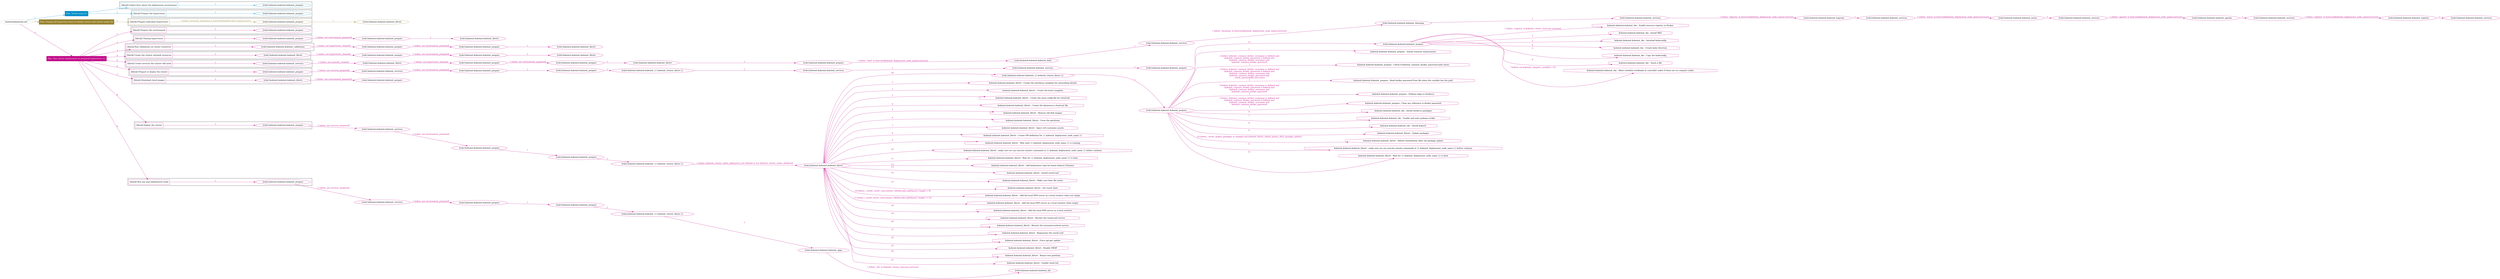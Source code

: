 digraph {
	graph [concentrate=true ordering=in rankdir=LR ratio=fill]
	edge [esep=5 sep=10]
	"kubeinit/playbook.yml" [id=root_node style=dotted]
	play_9578f228 [label="Play: Initial setup (1)" color="#048fc8" fontcolor="#ffffff" id=play_9578f228 shape=box style=filled tooltip=localhost]
	"kubeinit/playbook.yml" -> play_9578f228 [label="1 " color="#048fc8" fontcolor="#048fc8" id=edge_01a12ae7 labeltooltip="1 " tooltip="1 "]
	subgraph "kubeinit.kubeinit.kubeinit_prepare" {
		role_c05b58b6 [label="[role] kubeinit.kubeinit.kubeinit_prepare" color="#048fc8" id=role_c05b58b6 tooltip="kubeinit.kubeinit.kubeinit_prepare"]
	}
	subgraph "kubeinit.kubeinit.kubeinit_prepare" {
		role_155c5d0f [label="[role] kubeinit.kubeinit.kubeinit_prepare" color="#048fc8" id=role_155c5d0f tooltip="kubeinit.kubeinit.kubeinit_prepare"]
	}
	subgraph "Play: Initial setup (1)" {
		play_9578f228 -> block_288ea93f [label=1 color="#048fc8" fontcolor="#048fc8" id=edge_b6b714f5 labeltooltip=1 tooltip=1]
		subgraph cluster_block_288ea93f {
			block_288ea93f [label="[block] Gather facts about the deployment environment" color="#048fc8" id=block_288ea93f labeltooltip="Gather facts about the deployment environment" shape=box tooltip="Gather facts about the deployment environment"]
			block_288ea93f -> role_c05b58b6 [label="1 " color="#048fc8" fontcolor="#048fc8" id=edge_3205a5da labeltooltip="1 " tooltip="1 "]
		}
		play_9578f228 -> block_480b7824 [label=2 color="#048fc8" fontcolor="#048fc8" id=edge_3019792f labeltooltip=2 tooltip=2]
		subgraph cluster_block_480b7824 {
			block_480b7824 [label="[block] Prepare the hypervisors" color="#048fc8" id=block_480b7824 labeltooltip="Prepare the hypervisors" shape=box tooltip="Prepare the hypervisors"]
			block_480b7824 -> role_155c5d0f [label="1 " color="#048fc8" fontcolor="#048fc8" id=edge_d45962ba labeltooltip="1 " tooltip="1 "]
		}
	}
	play_de537b7f [label="Play: Prepare all hypervisor hosts to deploy service and cluster nodes (0)" color="#9a8432" fontcolor="#ffffff" id=play_de537b7f shape=box style=filled tooltip="Play: Prepare all hypervisor hosts to deploy service and cluster nodes (0)"]
	"kubeinit/playbook.yml" -> play_de537b7f [label="2 " color="#9a8432" fontcolor="#9a8432" id=edge_1fc2eb7d labeltooltip="2 " tooltip="2 "]
	subgraph "kubeinit.kubeinit.kubeinit_libvirt" {
		role_f460659d [label="[role] kubeinit.kubeinit.kubeinit_libvirt" color="#9a8432" id=role_f460659d tooltip="kubeinit.kubeinit.kubeinit_libvirt"]
	}
	subgraph "kubeinit.kubeinit.kubeinit_prepare" {
		role_185a38ac [label="[role] kubeinit.kubeinit.kubeinit_prepare" color="#9a8432" id=role_185a38ac tooltip="kubeinit.kubeinit.kubeinit_prepare"]
		role_185a38ac -> role_f460659d [label="1 " color="#9a8432" fontcolor="#9a8432" id=edge_89831121 labeltooltip="1 " tooltip="1 "]
	}
	subgraph "Play: Prepare all hypervisor hosts to deploy service and cluster nodes (0)" {
		play_de537b7f -> block_e717d538 [label=1 color="#9a8432" fontcolor="#9a8432" id=edge_b7b9cfbf labeltooltip=1 tooltip=1]
		subgraph cluster_block_e717d538 {
			block_e717d538 [label="[block] Prepare individual hypervisors" color="#9a8432" id=block_e717d538 labeltooltip="Prepare individual hypervisors" shape=box tooltip="Prepare individual hypervisors"]
			block_e717d538 -> role_185a38ac [label="1 [when: inventory_hostname in hostvars['kubeinit-facts'].hypervisors]" color="#9a8432" fontcolor="#9a8432" id=edge_37effc94 labeltooltip="1 [when: inventory_hostname in hostvars['kubeinit-facts'].hypervisors]" tooltip="1 [when: inventory_hostname in hostvars['kubeinit-facts'].hypervisors]"]
		}
	}
	play_fc6049e2 [label="Play: Run cluster deployment on prepared hypervisors (1)" color="#c20a89" fontcolor="#ffffff" id=play_fc6049e2 shape=box style=filled tooltip=localhost]
	"kubeinit/playbook.yml" -> play_fc6049e2 [label="3 " color="#c20a89" fontcolor="#c20a89" id=edge_9e69b965 labeltooltip="3 " tooltip="3 "]
	subgraph "kubeinit.kubeinit.kubeinit_prepare" {
		role_76268dc1 [label="[role] kubeinit.kubeinit.kubeinit_prepare" color="#c20a89" id=role_76268dc1 tooltip="kubeinit.kubeinit.kubeinit_prepare"]
	}
	subgraph "kubeinit.kubeinit.kubeinit_libvirt" {
		role_c81a64cf [label="[role] kubeinit.kubeinit.kubeinit_libvirt" color="#c20a89" id=role_c81a64cf tooltip="kubeinit.kubeinit.kubeinit_libvirt"]
	}
	subgraph "kubeinit.kubeinit.kubeinit_prepare" {
		role_7d543d73 [label="[role] kubeinit.kubeinit.kubeinit_prepare" color="#c20a89" id=role_7d543d73 tooltip="kubeinit.kubeinit.kubeinit_prepare"]
		role_7d543d73 -> role_c81a64cf [label="1 " color="#c20a89" fontcolor="#c20a89" id=edge_d47671c8 labeltooltip="1 " tooltip="1 "]
	}
	subgraph "kubeinit.kubeinit.kubeinit_prepare" {
		role_66488b26 [label="[role] kubeinit.kubeinit.kubeinit_prepare" color="#c20a89" id=role_66488b26 tooltip="kubeinit.kubeinit.kubeinit_prepare"]
		role_66488b26 -> role_7d543d73 [label="1 [when: not environment_prepared]" color="#c20a89" fontcolor="#c20a89" id=edge_a6ea93da labeltooltip="1 [when: not environment_prepared]" tooltip="1 [when: not environment_prepared]"]
	}
	subgraph "kubeinit.kubeinit.kubeinit_libvirt" {
		role_e26ac8b1 [label="[role] kubeinit.kubeinit.kubeinit_libvirt" color="#c20a89" id=role_e26ac8b1 tooltip="kubeinit.kubeinit.kubeinit_libvirt"]
	}
	subgraph "kubeinit.kubeinit.kubeinit_prepare" {
		role_7d68b80d [label="[role] kubeinit.kubeinit.kubeinit_prepare" color="#c20a89" id=role_7d68b80d tooltip="kubeinit.kubeinit.kubeinit_prepare"]
		role_7d68b80d -> role_e26ac8b1 [label="1 " color="#c20a89" fontcolor="#c20a89" id=edge_3232bb95 labeltooltip="1 " tooltip="1 "]
	}
	subgraph "kubeinit.kubeinit.kubeinit_prepare" {
		role_f134a1e2 [label="[role] kubeinit.kubeinit.kubeinit_prepare" color="#c20a89" id=role_f134a1e2 tooltip="kubeinit.kubeinit.kubeinit_prepare"]
		role_f134a1e2 -> role_7d68b80d [label="1 [when: not environment_prepared]" color="#c20a89" fontcolor="#c20a89" id=edge_d27118c0 labeltooltip="1 [when: not environment_prepared]" tooltip="1 [when: not environment_prepared]"]
	}
	subgraph "kubeinit.kubeinit.kubeinit_validations" {
		role_e143ffe6 [label="[role] kubeinit.kubeinit.kubeinit_validations" color="#c20a89" id=role_e143ffe6 tooltip="kubeinit.kubeinit.kubeinit_validations"]
		role_e143ffe6 -> role_f134a1e2 [label="1 [when: not hypervisors_cleaned]" color="#c20a89" fontcolor="#c20a89" id=edge_fdddc8cb labeltooltip="1 [when: not hypervisors_cleaned]" tooltip="1 [when: not hypervisors_cleaned]"]
	}
	subgraph "kubeinit.kubeinit.kubeinit_libvirt" {
		role_ea1a14ff [label="[role] kubeinit.kubeinit.kubeinit_libvirt" color="#c20a89" id=role_ea1a14ff tooltip="kubeinit.kubeinit.kubeinit_libvirt"]
	}
	subgraph "kubeinit.kubeinit.kubeinit_prepare" {
		role_415435e2 [label="[role] kubeinit.kubeinit.kubeinit_prepare" color="#c20a89" id=role_415435e2 tooltip="kubeinit.kubeinit.kubeinit_prepare"]
		role_415435e2 -> role_ea1a14ff [label="1 " color="#c20a89" fontcolor="#c20a89" id=edge_05b99309 labeltooltip="1 " tooltip="1 "]
	}
	subgraph "kubeinit.kubeinit.kubeinit_prepare" {
		role_796ae6fd [label="[role] kubeinit.kubeinit.kubeinit_prepare" color="#c20a89" id=role_796ae6fd tooltip="kubeinit.kubeinit.kubeinit_prepare"]
		role_796ae6fd -> role_415435e2 [label="1 [when: not environment_prepared]" color="#c20a89" fontcolor="#c20a89" id=edge_ba5cd3b3 labeltooltip="1 [when: not environment_prepared]" tooltip="1 [when: not environment_prepared]"]
	}
	subgraph "kubeinit.kubeinit.kubeinit_libvirt" {
		role_2b8193cc [label="[role] kubeinit.kubeinit.kubeinit_libvirt" color="#c20a89" id=role_2b8193cc tooltip="kubeinit.kubeinit.kubeinit_libvirt"]
		role_2b8193cc -> role_796ae6fd [label="1 [when: not hypervisors_cleaned]" color="#c20a89" fontcolor="#c20a89" id=edge_1b53ee4b labeltooltip="1 [when: not hypervisors_cleaned]" tooltip="1 [when: not hypervisors_cleaned]"]
	}
	subgraph "kubeinit.kubeinit.kubeinit_services" {
		role_b7311ae5 [label="[role] kubeinit.kubeinit.kubeinit_services" color="#c20a89" id=role_b7311ae5 tooltip="kubeinit.kubeinit.kubeinit_services"]
	}
	subgraph "kubeinit.kubeinit.kubeinit_registry" {
		role_aaebe6a9 [label="[role] kubeinit.kubeinit.kubeinit_registry" color="#c20a89" id=role_aaebe6a9 tooltip="kubeinit.kubeinit.kubeinit_registry"]
		role_aaebe6a9 -> role_b7311ae5 [label="1 " color="#c20a89" fontcolor="#c20a89" id=edge_10f89f99 labeltooltip="1 " tooltip="1 "]
	}
	subgraph "kubeinit.kubeinit.kubeinit_services" {
		role_16031a81 [label="[role] kubeinit.kubeinit.kubeinit_services" color="#c20a89" id=role_16031a81 tooltip="kubeinit.kubeinit.kubeinit_services"]
		role_16031a81 -> role_aaebe6a9 [label="1 [when: 'registry' in hostvars[kubeinit_deployment_node_name].services]" color="#c20a89" fontcolor="#c20a89" id=edge_e335c0b7 labeltooltip="1 [when: 'registry' in hostvars[kubeinit_deployment_node_name].services]" tooltip="1 [when: 'registry' in hostvars[kubeinit_deployment_node_name].services]"]
	}
	subgraph "kubeinit.kubeinit.kubeinit_apache" {
		role_4641261f [label="[role] kubeinit.kubeinit.kubeinit_apache" color="#c20a89" id=role_4641261f tooltip="kubeinit.kubeinit.kubeinit_apache"]
		role_4641261f -> role_16031a81 [label="1 " color="#c20a89" fontcolor="#c20a89" id=edge_835fe030 labeltooltip="1 " tooltip="1 "]
	}
	subgraph "kubeinit.kubeinit.kubeinit_services" {
		role_ad3324ef [label="[role] kubeinit.kubeinit.kubeinit_services" color="#c20a89" id=role_ad3324ef tooltip="kubeinit.kubeinit.kubeinit_services"]
		role_ad3324ef -> role_4641261f [label="1 [when: 'apache' in hostvars[kubeinit_deployment_node_name].services]" color="#c20a89" fontcolor="#c20a89" id=edge_1b4c96a1 labeltooltip="1 [when: 'apache' in hostvars[kubeinit_deployment_node_name].services]" tooltip="1 [when: 'apache' in hostvars[kubeinit_deployment_node_name].services]"]
	}
	subgraph "kubeinit.kubeinit.kubeinit_nexus" {
		role_c3ead505 [label="[role] kubeinit.kubeinit.kubeinit_nexus" color="#c20a89" id=role_c3ead505 tooltip="kubeinit.kubeinit.kubeinit_nexus"]
		role_c3ead505 -> role_ad3324ef [label="1 " color="#c20a89" fontcolor="#c20a89" id=edge_dc0ffdb6 labeltooltip="1 " tooltip="1 "]
	}
	subgraph "kubeinit.kubeinit.kubeinit_services" {
		role_1e3d3df8 [label="[role] kubeinit.kubeinit.kubeinit_services" color="#c20a89" id=role_1e3d3df8 tooltip="kubeinit.kubeinit.kubeinit_services"]
		role_1e3d3df8 -> role_c3ead505 [label="1 [when: 'nexus' in hostvars[kubeinit_deployment_node_name].services]" color="#c20a89" fontcolor="#c20a89" id=edge_dfe5583d labeltooltip="1 [when: 'nexus' in hostvars[kubeinit_deployment_node_name].services]" tooltip="1 [when: 'nexus' in hostvars[kubeinit_deployment_node_name].services]"]
	}
	subgraph "kubeinit.kubeinit.kubeinit_haproxy" {
		role_309ae502 [label="[role] kubeinit.kubeinit.kubeinit_haproxy" color="#c20a89" id=role_309ae502 tooltip="kubeinit.kubeinit.kubeinit_haproxy"]
		role_309ae502 -> role_1e3d3df8 [label="1 " color="#c20a89" fontcolor="#c20a89" id=edge_03ece45f labeltooltip="1 " tooltip="1 "]
	}
	subgraph "kubeinit.kubeinit.kubeinit_services" {
		role_a181a069 [label="[role] kubeinit.kubeinit.kubeinit_services" color="#c20a89" id=role_a181a069 tooltip="kubeinit.kubeinit.kubeinit_services"]
		role_a181a069 -> role_309ae502 [label="1 [when: 'haproxy' in hostvars[kubeinit_deployment_node_name].services]" color="#c20a89" fontcolor="#c20a89" id=edge_72fcd66b labeltooltip="1 [when: 'haproxy' in hostvars[kubeinit_deployment_node_name].services]" tooltip="1 [when: 'haproxy' in hostvars[kubeinit_deployment_node_name].services]"]
	}
	subgraph "kubeinit.kubeinit.kubeinit_dnsmasq" {
		role_52e566fd [label="[role] kubeinit.kubeinit.kubeinit_dnsmasq" color="#c20a89" id=role_52e566fd tooltip="kubeinit.kubeinit.kubeinit_dnsmasq"]
		role_52e566fd -> role_a181a069 [label="1 " color="#c20a89" fontcolor="#c20a89" id=edge_76c351e1 labeltooltip="1 " tooltip="1 "]
	}
	subgraph "kubeinit.kubeinit.kubeinit_services" {
		role_a00ca193 [label="[role] kubeinit.kubeinit.kubeinit_services" color="#c20a89" id=role_a00ca193 tooltip="kubeinit.kubeinit.kubeinit_services"]
		role_a00ca193 -> role_52e566fd [label="1 [when: 'dnsmasq' in hostvars[kubeinit_deployment_node_name].services]" color="#c20a89" fontcolor="#c20a89" id=edge_522901a7 labeltooltip="1 [when: 'dnsmasq' in hostvars[kubeinit_deployment_node_name].services]" tooltip="1 [when: 'dnsmasq' in hostvars[kubeinit_deployment_node_name].services]"]
	}
	subgraph "kubeinit.kubeinit.kubeinit_bind" {
		role_14dd44a9 [label="[role] kubeinit.kubeinit.kubeinit_bind" color="#c20a89" id=role_14dd44a9 tooltip="kubeinit.kubeinit.kubeinit_bind"]
		role_14dd44a9 -> role_a00ca193 [label="1 " color="#c20a89" fontcolor="#c20a89" id=edge_dcd409c7 labeltooltip="1 " tooltip="1 "]
	}
	subgraph "kubeinit.kubeinit.kubeinit_prepare" {
		role_0f2bd2e0 [label="[role] kubeinit.kubeinit.kubeinit_prepare" color="#c20a89" id=role_0f2bd2e0 tooltip="kubeinit.kubeinit.kubeinit_prepare"]
		role_0f2bd2e0 -> role_14dd44a9 [label="1 [when: 'bind' in hostvars[kubeinit_deployment_node_name].services]" color="#c20a89" fontcolor="#c20a89" id=edge_e00dfadf labeltooltip="1 [when: 'bind' in hostvars[kubeinit_deployment_node_name].services]" tooltip="1 [when: 'bind' in hostvars[kubeinit_deployment_node_name].services]"]
	}
	subgraph "kubeinit.kubeinit.kubeinit_libvirt" {
		role_2f38683b [label="[role] kubeinit.kubeinit.kubeinit_libvirt" color="#c20a89" id=role_2f38683b tooltip="kubeinit.kubeinit.kubeinit_libvirt"]
		role_2f38683b -> role_0f2bd2e0 [label="1 " color="#c20a89" fontcolor="#c20a89" id=edge_0fe37f8d labeltooltip="1 " tooltip="1 "]
	}
	subgraph "kubeinit.kubeinit.kubeinit_prepare" {
		role_e5ff156f [label="[role] kubeinit.kubeinit.kubeinit_prepare" color="#c20a89" id=role_e5ff156f tooltip="kubeinit.kubeinit.kubeinit_prepare"]
		role_e5ff156f -> role_2f38683b [label="1 " color="#c20a89" fontcolor="#c20a89" id=edge_ef904159 labeltooltip="1 " tooltip="1 "]
	}
	subgraph "kubeinit.kubeinit.kubeinit_prepare" {
		role_6fff851f [label="[role] kubeinit.kubeinit.kubeinit_prepare" color="#c20a89" id=role_6fff851f tooltip="kubeinit.kubeinit.kubeinit_prepare"]
		role_6fff851f -> role_e5ff156f [label="1 [when: not environment_prepared]" color="#c20a89" fontcolor="#c20a89" id=edge_4e156c37 labeltooltip="1 [when: not environment_prepared]" tooltip="1 [when: not environment_prepared]"]
	}
	subgraph "kubeinit.kubeinit.kubeinit_libvirt" {
		role_cedfce74 [label="[role] kubeinit.kubeinit.kubeinit_libvirt" color="#c20a89" id=role_cedfce74 tooltip="kubeinit.kubeinit.kubeinit_libvirt"]
		role_cedfce74 -> role_6fff851f [label="1 [when: not hypervisors_cleaned]" color="#c20a89" fontcolor="#c20a89" id=edge_20b2586c labeltooltip="1 [when: not hypervisors_cleaned]" tooltip="1 [when: not hypervisors_cleaned]"]
	}
	subgraph "kubeinit.kubeinit.kubeinit_services" {
		role_513b47e0 [label="[role] kubeinit.kubeinit.kubeinit_services" color="#c20a89" id=role_513b47e0 tooltip="kubeinit.kubeinit.kubeinit_services"]
		role_513b47e0 -> role_cedfce74 [label="1 [when: not network_created]" color="#c20a89" fontcolor="#c20a89" id=edge_572a050c labeltooltip="1 [when: not network_created]" tooltip="1 [when: not network_created]"]
	}
	subgraph "kubeinit.kubeinit.kubeinit_prepare" {
		role_7cfd7fe8 [label="[role] kubeinit.kubeinit.kubeinit_prepare" color="#c20a89" id=role_7cfd7fe8 tooltip="kubeinit.kubeinit.kubeinit_prepare"]
	}
	subgraph "kubeinit.kubeinit.kubeinit_services" {
		role_8394f7c4 [label="[role] kubeinit.kubeinit.kubeinit_services" color="#c20a89" id=role_8394f7c4 tooltip="kubeinit.kubeinit.kubeinit_services"]
		role_8394f7c4 -> role_7cfd7fe8 [label="1 " color="#c20a89" fontcolor="#c20a89" id=edge_7c4f9901 labeltooltip="1 " tooltip="1 "]
	}
	subgraph "kubeinit.kubeinit.kubeinit_services" {
		role_81b64e2a [label="[role] kubeinit.kubeinit.kubeinit_services" color="#c20a89" id=role_81b64e2a tooltip="kubeinit.kubeinit.kubeinit_services"]
		role_81b64e2a -> role_8394f7c4 [label="1 " color="#c20a89" fontcolor="#c20a89" id=edge_8e8dacf4 labeltooltip="1 " tooltip="1 "]
	}
	subgraph "kubeinit.kubeinit.kubeinit_{{ kubeinit_cluster_distro }}" {
		role_f1b50523 [label="[role] kubeinit.kubeinit.kubeinit_{{ kubeinit_cluster_distro }}" color="#c20a89" id=role_f1b50523 tooltip="kubeinit.kubeinit.kubeinit_{{ kubeinit_cluster_distro }}"]
		role_f1b50523 -> role_81b64e2a [label="1 " color="#c20a89" fontcolor="#c20a89" id=edge_a003c68f labeltooltip="1 " tooltip="1 "]
	}
	subgraph "kubeinit.kubeinit.kubeinit_prepare" {
		role_3e1db541 [label="[role] kubeinit.kubeinit.kubeinit_prepare" color="#c20a89" id=role_3e1db541 tooltip="kubeinit.kubeinit.kubeinit_prepare"]
		role_3e1db541 -> role_f1b50523 [label="1 " color="#c20a89" fontcolor="#c20a89" id=edge_1ae9e3dc labeltooltip="1 " tooltip="1 "]
	}
	subgraph "kubeinit.kubeinit.kubeinit_prepare" {
		role_9c6960db [label="[role] kubeinit.kubeinit.kubeinit_prepare" color="#c20a89" id=role_9c6960db tooltip="kubeinit.kubeinit.kubeinit_prepare"]
		role_9c6960db -> role_3e1db541 [label="1 " color="#c20a89" fontcolor="#c20a89" id=edge_ec65df7b labeltooltip="1 " tooltip="1 "]
	}
	subgraph "kubeinit.kubeinit.kubeinit_services" {
		role_2207d605 [label="[role] kubeinit.kubeinit.kubeinit_services" color="#c20a89" id=role_2207d605 tooltip="kubeinit.kubeinit.kubeinit_services"]
		role_2207d605 -> role_9c6960db [label="1 [when: not environment_prepared]" color="#c20a89" fontcolor="#c20a89" id=edge_4acc4772 labeltooltip="1 [when: not environment_prepared]" tooltip="1 [when: not environment_prepared]"]
	}
	subgraph "kubeinit.kubeinit.kubeinit_prepare" {
		role_ab96c0c0 [label="[role] kubeinit.kubeinit.kubeinit_prepare" color="#c20a89" id=role_ab96c0c0 tooltip="kubeinit.kubeinit.kubeinit_prepare"]
		role_ab96c0c0 -> role_2207d605 [label="1 [when: not services_prepared]" color="#c20a89" fontcolor="#c20a89" id=edge_8b546231 labeltooltip="1 [when: not services_prepared]" tooltip="1 [when: not services_prepared]"]
	}
	subgraph "kubeinit.kubeinit.kubeinit_prepare" {
		role_e5a9fe45 [label="[role] kubeinit.kubeinit.kubeinit_prepare" color="#c20a89" id=role_e5a9fe45 tooltip="kubeinit.kubeinit.kubeinit_prepare"]
	}
	subgraph "kubeinit.kubeinit.kubeinit_libvirt" {
		role_65e53859 [label="[role] kubeinit.kubeinit.kubeinit_libvirt" color="#c20a89" id=role_65e53859 tooltip="kubeinit.kubeinit.kubeinit_libvirt"]
		role_65e53859 -> role_e5a9fe45 [label="1 [when: not environment_prepared]" color="#c20a89" fontcolor="#c20a89" id=edge_68c83688 labeltooltip="1 [when: not environment_prepared]" tooltip="1 [when: not environment_prepared]"]
	}
	subgraph "kubeinit.kubeinit.kubeinit_prepare" {
		role_bfe976c7 [label="[role] kubeinit.kubeinit.kubeinit_prepare" color="#c20a89" id=role_bfe976c7 tooltip="kubeinit.kubeinit.kubeinit_prepare"]
		task_e16dc565 [label="kubeinit.kubeinit.kubeinit_rke : Enable insecure registry in Docker" color="#c20a89" id=task_e16dc565 shape=octagon tooltip="kubeinit.kubeinit.kubeinit_rke : Enable insecure registry in Docker"]
		role_bfe976c7 -> task_e16dc565 [label="1 [when: 'registry' in kubeinit_cluster_hostvars.services]" color="#c20a89" fontcolor="#c20a89" id=edge_e80400b7 labeltooltip="1 [when: 'registry' in kubeinit_cluster_hostvars.services]" tooltip="1 [when: 'registry' in kubeinit_cluster_hostvars.services]"]
		task_809ef585 [label="kubeinit.kubeinit.kubeinit_rke : Install RKE" color="#c20a89" id=task_809ef585 shape=octagon tooltip="kubeinit.kubeinit.kubeinit_rke : Install RKE"]
		role_bfe976c7 -> task_809ef585 [label="2 " color="#c20a89" fontcolor="#c20a89" id=edge_11af1968 labeltooltip="2 " tooltip="2 "]
		task_68a30814 [label="kubeinit.kubeinit.kubeinit_rke : Autoload kubeconfig" color="#c20a89" id=task_68a30814 shape=octagon tooltip="kubeinit.kubeinit.kubeinit_rke : Autoload kubeconfig"]
		role_bfe976c7 -> task_68a30814 [label="3 " color="#c20a89" fontcolor="#c20a89" id=edge_052abc89 labeltooltip="3 " tooltip="3 "]
		task_fa1ef6b3 [label="kubeinit.kubeinit.kubeinit_rke : Create kube directory" color="#c20a89" id=task_fa1ef6b3 shape=octagon tooltip="kubeinit.kubeinit.kubeinit_rke : Create kube directory"]
		role_bfe976c7 -> task_fa1ef6b3 [label="4 " color="#c20a89" fontcolor="#c20a89" id=edge_40f10198 labeltooltip="4 " tooltip="4 "]
		task_b3db1ed6 [label="kubeinit.kubeinit.kubeinit_rke : Copy the kubeconfig" color="#c20a89" id=task_b3db1ed6 shape=octagon tooltip="kubeinit.kubeinit.kubeinit_rke : Copy the kubeconfig"]
		role_bfe976c7 -> task_b3db1ed6 [label="5 " color="#c20a89" fontcolor="#c20a89" id=edge_1edff4ff labeltooltip="5 " tooltip="5 "]
		task_e5a077c4 [label="kubeinit.kubeinit.kubeinit_rke : Touch a file" color="#c20a89" id=task_e5a077c4 shape=octagon tooltip="kubeinit.kubeinit.kubeinit_rke : Touch a file"]
		role_bfe976c7 -> task_e5a077c4 [label="6 " color="#c20a89" fontcolor="#c20a89" id=edge_5eefeef6 labeltooltip="6 " tooltip="6 "]
		task_f926d534 [label="kubeinit.kubeinit.kubeinit_rke : Allow schedule workloads in controller nodes if there are no compute nodes" color="#c20a89" id=task_f926d534 shape=octagon tooltip="kubeinit.kubeinit.kubeinit_rke : Allow schedule workloads in controller nodes if there are no compute nodes"]
		role_bfe976c7 -> task_f926d534 [label="7 [when: not kubeinit_compute_count|int > 0]" color="#c20a89" fontcolor="#c20a89" id=edge_226333df labeltooltip="7 [when: not kubeinit_compute_count|int > 0]" tooltip="7 [when: not kubeinit_compute_count|int > 0]"]
	}
	subgraph "kubeinit.kubeinit.kubeinit_prepare" {
		role_d60b48c7 [label="[role] kubeinit.kubeinit.kubeinit_prepare" color="#c20a89" id=role_d60b48c7 tooltip="kubeinit.kubeinit.kubeinit_prepare"]
		task_652ee8b8 [label="kubeinit.kubeinit.kubeinit_prepare : Install common requirements" color="#c20a89" id=task_652ee8b8 shape=octagon tooltip="kubeinit.kubeinit.kubeinit_prepare : Install common requirements"]
		role_d60b48c7 -> task_652ee8b8 [label="1 " color="#c20a89" fontcolor="#c20a89" id=edge_c0465d81 labeltooltip="1 " tooltip="1 "]
		task_8fc1aaf9 [label="kubeinit.kubeinit.kubeinit_prepare : Check if kubeinit_common_docker_password path exists" color="#c20a89" id=task_8fc1aaf9 shape=octagon tooltip="kubeinit.kubeinit.kubeinit_prepare : Check if kubeinit_common_docker_password path exists"]
		role_d60b48c7 -> task_8fc1aaf9 [label="2 [when: kubeinit_common_docker_username is defined and
kubeinit_common_docker_password is defined and
kubeinit_common_docker_username and
kubeinit_common_docker_password
]" color="#c20a89" fontcolor="#c20a89" id=edge_f04ae45c labeltooltip="2 [when: kubeinit_common_docker_username is defined and
kubeinit_common_docker_password is defined and
kubeinit_common_docker_username and
kubeinit_common_docker_password
]" tooltip="2 [when: kubeinit_common_docker_username is defined and
kubeinit_common_docker_password is defined and
kubeinit_common_docker_username and
kubeinit_common_docker_password
]"]
		task_8fce7296 [label="kubeinit.kubeinit.kubeinit_prepare : Read docker password from file when the variable has the path" color="#c20a89" id=task_8fce7296 shape=octagon tooltip="kubeinit.kubeinit.kubeinit_prepare : Read docker password from file when the variable has the path"]
		role_d60b48c7 -> task_8fce7296 [label="3 [when: kubeinit_common_docker_username is defined and
kubeinit_common_docker_password is defined and
kubeinit_common_docker_username and
kubeinit_common_docker_password and
_result_passwordfile.stat.exists
]" color="#c20a89" fontcolor="#c20a89" id=edge_aa242fc6 labeltooltip="3 [when: kubeinit_common_docker_username is defined and
kubeinit_common_docker_password is defined and
kubeinit_common_docker_username and
kubeinit_common_docker_password and
_result_passwordfile.stat.exists
]" tooltip="3 [when: kubeinit_common_docker_username is defined and
kubeinit_common_docker_password is defined and
kubeinit_common_docker_username and
kubeinit_common_docker_password and
_result_passwordfile.stat.exists
]"]
		task_b42d9cee [label="kubeinit.kubeinit.kubeinit_prepare : Podman login to docker.io" color="#c20a89" id=task_b42d9cee shape=octagon tooltip="kubeinit.kubeinit.kubeinit_prepare : Podman login to docker.io"]
		role_d60b48c7 -> task_b42d9cee [label="4 [when: kubeinit_common_docker_username is defined and
kubeinit_common_docker_password is defined and
kubeinit_common_docker_username and
kubeinit_common_docker_password
]" color="#c20a89" fontcolor="#c20a89" id=edge_ca7ff43d labeltooltip="4 [when: kubeinit_common_docker_username is defined and
kubeinit_common_docker_password is defined and
kubeinit_common_docker_username and
kubeinit_common_docker_password
]" tooltip="4 [when: kubeinit_common_docker_username is defined and
kubeinit_common_docker_password is defined and
kubeinit_common_docker_username and
kubeinit_common_docker_password
]"]
		task_a1d07220 [label="kubeinit.kubeinit.kubeinit_prepare : Clear any reference to docker password" color="#c20a89" id=task_a1d07220 shape=octagon tooltip="kubeinit.kubeinit.kubeinit_prepare : Clear any reference to docker password"]
		role_d60b48c7 -> task_a1d07220 [label="5 [when: kubeinit_common_docker_username is defined and
kubeinit_common_docker_password is defined and
kubeinit_common_docker_username and
kubeinit_common_docker_password
]" color="#c20a89" fontcolor="#c20a89" id=edge_1bbbfcc9 labeltooltip="5 [when: kubeinit_common_docker_username is defined and
kubeinit_common_docker_password is defined and
kubeinit_common_docker_username and
kubeinit_common_docker_password
]" tooltip="5 [when: kubeinit_common_docker_username is defined and
kubeinit_common_docker_password is defined and
kubeinit_common_docker_username and
kubeinit_common_docker_password
]"]
		task_6fffe487 [label="kubeinit.kubeinit.kubeinit_rke : Install docker.io packages" color="#c20a89" id=task_6fffe487 shape=octagon tooltip="kubeinit.kubeinit.kubeinit_rke : Install docker.io packages"]
		role_d60b48c7 -> task_6fffe487 [label="6 " color="#c20a89" fontcolor="#c20a89" id=edge_c91cca6f labeltooltip="6 " tooltip="6 "]
		task_2b7f7bce [label="kubeinit.kubeinit.kubeinit_rke : Enable and start podman.socket" color="#c20a89" id=task_2b7f7bce shape=octagon tooltip="kubeinit.kubeinit.kubeinit_rke : Enable and start podman.socket"]
		role_d60b48c7 -> task_2b7f7bce [label="7 " color="#c20a89" fontcolor="#c20a89" id=edge_227b158f labeltooltip="7 " tooltip="7 "]
		task_a3228277 [label="kubeinit.kubeinit.kubeinit_rke : Install kubectl" color="#c20a89" id=task_a3228277 shape=octagon tooltip="kubeinit.kubeinit.kubeinit_rke : Install kubectl"]
		role_d60b48c7 -> task_a3228277 [label="8 " color="#c20a89" fontcolor="#c20a89" id=edge_017259ba labeltooltip="8 " tooltip="8 "]
		task_68550d0c [label="kubeinit.kubeinit.kubeinit_libvirt : Update packages" color="#c20a89" id=task_68550d0c shape=octagon tooltip="kubeinit.kubeinit.kubeinit_libvirt : Update packages"]
		role_d60b48c7 -> task_68550d0c [label="9 " color="#c20a89" fontcolor="#c20a89" id=edge_6fe41311 labeltooltip="9 " tooltip="9 "]
		task_45666303 [label="kubeinit.kubeinit.kubeinit_libvirt : Reboot immediately after the package update" color="#c20a89" id=task_45666303 shape=octagon tooltip="kubeinit.kubeinit.kubeinit_libvirt : Reboot immediately after the package update"]
		role_d60b48c7 -> task_45666303 [label="10 [when: _result_update_packages is changed and kubeinit_libvirt_reboot_guests_after_package_update]" color="#c20a89" fontcolor="#c20a89" id=edge_91c92e3d labeltooltip="10 [when: _result_update_packages is changed and kubeinit_libvirt_reboot_guests_after_package_update]" tooltip="10 [when: _result_update_packages is changed and kubeinit_libvirt_reboot_guests_after_package_update]"]
		task_9d8489b9 [label="kubeinit.kubeinit.kubeinit_libvirt : make sure we can execute remote commands in {{ kubeinit_deployment_node_name }} before continue" color="#c20a89" id=task_9d8489b9 shape=octagon tooltip="kubeinit.kubeinit.kubeinit_libvirt : make sure we can execute remote commands in {{ kubeinit_deployment_node_name }} before continue"]
		role_d60b48c7 -> task_9d8489b9 [label="11 " color="#c20a89" fontcolor="#c20a89" id=edge_fe1e39b9 labeltooltip="11 " tooltip="11 "]
		task_78687f11 [label="kubeinit.kubeinit.kubeinit_libvirt : Wait for {{ kubeinit_deployment_node_name }} to boot" color="#c20a89" id=task_78687f11 shape=octagon tooltip="kubeinit.kubeinit.kubeinit_libvirt : Wait for {{ kubeinit_deployment_node_name }} to boot"]
		role_d60b48c7 -> task_78687f11 [label="12 " color="#c20a89" fontcolor="#c20a89" id=edge_33d1db86 labeltooltip="12 " tooltip="12 "]
		role_d60b48c7 -> role_bfe976c7 [label="13 " color="#c20a89" fontcolor="#c20a89" id=edge_b30e380d labeltooltip="13 " tooltip="13 "]
	}
	subgraph "kubeinit.kubeinit.kubeinit_{{ kubeinit_cluster_distro }}" {
		role_a863b17e [label="[role] kubeinit.kubeinit.kubeinit_{{ kubeinit_cluster_distro }}" color="#c20a89" id=role_a863b17e tooltip="kubeinit.kubeinit.kubeinit_{{ kubeinit_cluster_distro }}"]
		role_a863b17e -> role_d60b48c7 [label="1 " color="#c20a89" fontcolor="#c20a89" id=edge_18192624 labeltooltip="1 " tooltip="1 "]
	}
	subgraph "kubeinit.kubeinit.kubeinit_libvirt" {
		role_9d5a5e0f [label="[role] kubeinit.kubeinit.kubeinit_libvirt" color="#c20a89" id=role_9d5a5e0f tooltip="kubeinit.kubeinit.kubeinit_libvirt"]
		task_fac13d31 [label="kubeinit.kubeinit.kubeinit_libvirt : Create the interfaces template for networking details" color="#c20a89" id=task_fac13d31 shape=octagon tooltip="kubeinit.kubeinit.kubeinit_libvirt : Create the interfaces template for networking details"]
		role_9d5a5e0f -> task_fac13d31 [label="1 " color="#c20a89" fontcolor="#c20a89" id=edge_87fd3a18 labeltooltip="1 " tooltip="1 "]
		task_4647b852 [label="kubeinit.kubeinit.kubeinit_libvirt : Create the hosts template" color="#c20a89" id=task_4647b852 shape=octagon tooltip="kubeinit.kubeinit.kubeinit_libvirt : Create the hosts template"]
		role_9d5a5e0f -> task_4647b852 [label="2 " color="#c20a89" fontcolor="#c20a89" id=edge_192e843d labeltooltip="2 " tooltip="2 "]
		task_02462cb8 [label="kubeinit.kubeinit.kubeinit_libvirt : Create the main config file for cloud-init" color="#c20a89" id=task_02462cb8 shape=octagon tooltip="kubeinit.kubeinit.kubeinit_libvirt : Create the main config file for cloud-init"]
		role_9d5a5e0f -> task_02462cb8 [label="3 " color="#c20a89" fontcolor="#c20a89" id=edge_11c18139 labeltooltip="3 " tooltip="3 "]
		task_2d356fc8 [label="kubeinit.kubeinit.kubeinit_libvirt : Create the datasource cloud-init file" color="#c20a89" id=task_2d356fc8 shape=octagon tooltip="kubeinit.kubeinit.kubeinit_libvirt : Create the datasource cloud-init file"]
		role_9d5a5e0f -> task_2d356fc8 [label="4 " color="#c20a89" fontcolor="#c20a89" id=edge_133cffd3 labeltooltip="4 " tooltip="4 "]
		task_7d8e5662 [label="kubeinit.kubeinit.kubeinit_libvirt : Remove old disk images" color="#c20a89" id=task_7d8e5662 shape=octagon tooltip="kubeinit.kubeinit.kubeinit_libvirt : Remove old disk images"]
		role_9d5a5e0f -> task_7d8e5662 [label="5 " color="#c20a89" fontcolor="#c20a89" id=edge_3a2aa486 labeltooltip="5 " tooltip="5 "]
		task_07276d64 [label="kubeinit.kubeinit.kubeinit_libvirt : Grow the partitions" color="#c20a89" id=task_07276d64 shape=octagon tooltip="kubeinit.kubeinit.kubeinit_libvirt : Grow the partitions"]
		role_9d5a5e0f -> task_07276d64 [label="6 " color="#c20a89" fontcolor="#c20a89" id=edge_9bc8871d labeltooltip="6 " tooltip="6 "]
		task_09f382dd [label="kubeinit.kubeinit.kubeinit_libvirt : Inject virt-customize assets" color="#c20a89" id=task_09f382dd shape=octagon tooltip="kubeinit.kubeinit.kubeinit_libvirt : Inject virt-customize assets"]
		role_9d5a5e0f -> task_09f382dd [label="7 " color="#c20a89" fontcolor="#c20a89" id=edge_1b7e36dd labeltooltip="7 " tooltip="7 "]
		task_c47bf1af [label="kubeinit.kubeinit.kubeinit_libvirt : Create VM definition for {{ kubeinit_deployment_node_name }}" color="#c20a89" id=task_c47bf1af shape=octagon tooltip="kubeinit.kubeinit.kubeinit_libvirt : Create VM definition for {{ kubeinit_deployment_node_name }}"]
		role_9d5a5e0f -> task_c47bf1af [label="8 " color="#c20a89" fontcolor="#c20a89" id=edge_de8d9abd labeltooltip="8 " tooltip="8 "]
		task_424b93a4 [label="kubeinit.kubeinit.kubeinit_libvirt : Wait until {{ kubeinit_deployment_node_name }} is running" color="#c20a89" id=task_424b93a4 shape=octagon tooltip="kubeinit.kubeinit.kubeinit_libvirt : Wait until {{ kubeinit_deployment_node_name }} is running"]
		role_9d5a5e0f -> task_424b93a4 [label="9 " color="#c20a89" fontcolor="#c20a89" id=edge_a64ee441 labeltooltip="9 " tooltip="9 "]
		task_3a3bed6f [label="kubeinit.kubeinit.kubeinit_libvirt : make sure we can execute remote commands in {{ kubeinit_deployment_node_name }} before continue" color="#c20a89" id=task_3a3bed6f shape=octagon tooltip="kubeinit.kubeinit.kubeinit_libvirt : make sure we can execute remote commands in {{ kubeinit_deployment_node_name }} before continue"]
		role_9d5a5e0f -> task_3a3bed6f [label="10 " color="#c20a89" fontcolor="#c20a89" id=edge_3e7f584b labeltooltip="10 " tooltip="10 "]
		task_8c0e7220 [label="kubeinit.kubeinit.kubeinit_libvirt : Wait for {{ kubeinit_deployment_node_name }} to boot" color="#c20a89" id=task_8c0e7220 shape=octagon tooltip="kubeinit.kubeinit.kubeinit_libvirt : Wait for {{ kubeinit_deployment_node_name }} to boot"]
		role_9d5a5e0f -> task_8c0e7220 [label="11 " color="#c20a89" fontcolor="#c20a89" id=edge_d9bbd97e labeltooltip="11 " tooltip="11 "]
		task_17a9dd27 [label="kubeinit.kubeinit.kubeinit_libvirt : Add kubernetes repo for latest kubectl (Ubuntu)" color="#c20a89" id=task_17a9dd27 shape=octagon tooltip="kubeinit.kubeinit.kubeinit_libvirt : Add kubernetes repo for latest kubectl (Ubuntu)"]
		role_9d5a5e0f -> task_17a9dd27 [label="12 " color="#c20a89" fontcolor="#c20a89" id=edge_788df962 labeltooltip="12 " tooltip="12 "]
		task_4523ee7e [label="kubeinit.kubeinit.kubeinit_libvirt : Install resolvconf" color="#c20a89" id=task_4523ee7e shape=octagon tooltip="kubeinit.kubeinit.kubeinit_libvirt : Install resolvconf"]
		role_9d5a5e0f -> task_4523ee7e [label="13 " color="#c20a89" fontcolor="#c20a89" id=edge_5b2b856f labeltooltip="13 " tooltip="13 "]
		task_c636c44c [label="kubeinit.kubeinit.kubeinit_libvirt : Make sure base file exists" color="#c20a89" id=task_c636c44c shape=octagon tooltip="kubeinit.kubeinit.kubeinit_libvirt : Make sure base file exists"]
		role_9d5a5e0f -> task_c636c44c [label="14 " color="#c20a89" fontcolor="#c20a89" id=edge_1deb7e2e labeltooltip="14 " tooltip="14 "]
		task_8b472e18 [label="kubeinit.kubeinit.kubeinit_libvirt : Get resolv lines" color="#c20a89" id=task_8b472e18 shape=octagon tooltip="kubeinit.kubeinit.kubeinit_libvirt : Get resolv lines"]
		role_9d5a5e0f -> task_8b472e18 [label="15 " color="#c20a89" fontcolor="#c20a89" id=edge_8b3a1339 labeltooltip="15 " tooltip="15 "]
		task_18b492e9 [label="kubeinit.kubeinit.kubeinit_libvirt : Add the local DNS server as a local resolver when not empty" color="#c20a89" id=task_18b492e9 shape=octagon tooltip="kubeinit.kubeinit.kubeinit_libvirt : Add the local DNS server as a local resolver when not empty"]
		role_9d5a5e0f -> task_18b492e9 [label="16 [when: (_result_resolv_conf.content | b64decode).splitlines() | length > 0]" color="#c20a89" fontcolor="#c20a89" id=edge_f5541fb7 labeltooltip="16 [when: (_result_resolv_conf.content | b64decode).splitlines() | length > 0]" tooltip="16 [when: (_result_resolv_conf.content | b64decode).splitlines() | length > 0]"]
		task_dfb924d2 [label="kubeinit.kubeinit.kubeinit_libvirt : Add the local DNS server as a local resolver when empty" color="#c20a89" id=task_dfb924d2 shape=octagon tooltip="kubeinit.kubeinit.kubeinit_libvirt : Add the local DNS server as a local resolver when empty"]
		role_9d5a5e0f -> task_dfb924d2 [label="17 [when: (_result_resolv_conf.content | b64decode).splitlines() | length == 0]" color="#c20a89" fontcolor="#c20a89" id=edge_7050bf8f labeltooltip="17 [when: (_result_resolv_conf.content | b64decode).splitlines() | length == 0]" tooltip="17 [when: (_result_resolv_conf.content | b64decode).splitlines() | length == 0]"]
		task_b695cb5c [label="kubeinit.kubeinit.kubeinit_libvirt : Add the local DNS server as a local resolver" color="#c20a89" id=task_b695cb5c shape=octagon tooltip="kubeinit.kubeinit.kubeinit_libvirt : Add the local DNS server as a local resolver"]
		role_9d5a5e0f -> task_b695cb5c [label="18 " color="#c20a89" fontcolor="#c20a89" id=edge_aa6d08d7 labeltooltip="18 " tooltip="18 "]
		task_ac5de931 [label="kubeinit.kubeinit.kubeinit_libvirt : Restart the resolvconf service" color="#c20a89" id=task_ac5de931 shape=octagon tooltip="kubeinit.kubeinit.kubeinit_libvirt : Restart the resolvconf service"]
		role_9d5a5e0f -> task_ac5de931 [label="19 " color="#c20a89" fontcolor="#c20a89" id=edge_a5e0a58c labeltooltip="19 " tooltip="19 "]
		task_5e73ca9c [label="kubeinit.kubeinit.kubeinit_libvirt : Restart the systemd-resolved service" color="#c20a89" id=task_5e73ca9c shape=octagon tooltip="kubeinit.kubeinit.kubeinit_libvirt : Restart the systemd-resolved service"]
		role_9d5a5e0f -> task_5e73ca9c [label="20 " color="#c20a89" fontcolor="#c20a89" id=edge_d6ea6cf1 labeltooltip="20 " tooltip="20 "]
		task_0e0f9b59 [label="kubeinit.kubeinit.kubeinit_libvirt : Regenerate the resolv.conf" color="#c20a89" id=task_0e0f9b59 shape=octagon tooltip="kubeinit.kubeinit.kubeinit_libvirt : Regenerate the resolv.conf"]
		role_9d5a5e0f -> task_0e0f9b59 [label="21 " color="#c20a89" fontcolor="#c20a89" id=edge_07c616bc labeltooltip="21 " tooltip="21 "]
		task_a873ae6e [label="kubeinit.kubeinit.kubeinit_libvirt : Force apt-get update" color="#c20a89" id=task_a873ae6e shape=octagon tooltip="kubeinit.kubeinit.kubeinit_libvirt : Force apt-get update"]
		role_9d5a5e0f -> task_a873ae6e [label="22 " color="#c20a89" fontcolor="#c20a89" id=edge_5d125b4e labeltooltip="22 " tooltip="22 "]
		task_e429fc55 [label="kubeinit.kubeinit.kubeinit_libvirt : Disable SWAP" color="#c20a89" id=task_e429fc55 shape=octagon tooltip="kubeinit.kubeinit.kubeinit_libvirt : Disable SWAP"]
		role_9d5a5e0f -> task_e429fc55 [label="23 " color="#c20a89" fontcolor="#c20a89" id=edge_4ea53657 labeltooltip="23 " tooltip="23 "]
		task_5d1cdd4a [label="kubeinit.kubeinit.kubeinit_libvirt : Resize root partition" color="#c20a89" id=task_5d1cdd4a shape=octagon tooltip="kubeinit.kubeinit.kubeinit_libvirt : Resize root partition"]
		role_9d5a5e0f -> task_5d1cdd4a [label="24 " color="#c20a89" fontcolor="#c20a89" id=edge_030c44b5 labeltooltip="24 " tooltip="24 "]
		task_0251fc6c [label="kubeinit.kubeinit.kubeinit_libvirt : Enable cloud init" color="#c20a89" id=task_0251fc6c shape=octagon tooltip="kubeinit.kubeinit.kubeinit_libvirt : Enable cloud init"]
		role_9d5a5e0f -> task_0251fc6c [label="25 " color="#c20a89" fontcolor="#c20a89" id=edge_37d9b537 labeltooltip="25 " tooltip="25 "]
		role_9d5a5e0f -> role_a863b17e [label="26 " color="#c20a89" fontcolor="#c20a89" id=edge_c1ca48db labeltooltip="26 " tooltip="26 "]
	}
	subgraph "kubeinit.kubeinit.kubeinit_{{ kubeinit_cluster_distro }}" {
		role_bce8853b [label="[role] kubeinit.kubeinit.kubeinit_{{ kubeinit_cluster_distro }}" color="#c20a89" id=role_bce8853b tooltip="kubeinit.kubeinit.kubeinit_{{ kubeinit_cluster_distro }}"]
		role_bce8853b -> role_9d5a5e0f [label="1 [when: kubeinit_cluster_nodes_deployed is not defined or not kubeinit_cluster_nodes_deployed]" color="#c20a89" fontcolor="#c20a89" id=edge_4833bca2 labeltooltip="1 [when: kubeinit_cluster_nodes_deployed is not defined or not kubeinit_cluster_nodes_deployed]" tooltip="1 [when: kubeinit_cluster_nodes_deployed is not defined or not kubeinit_cluster_nodes_deployed]"]
	}
	subgraph "kubeinit.kubeinit.kubeinit_prepare" {
		role_ec39fc28 [label="[role] kubeinit.kubeinit.kubeinit_prepare" color="#c20a89" id=role_ec39fc28 tooltip="kubeinit.kubeinit.kubeinit_prepare"]
		role_ec39fc28 -> role_bce8853b [label="1 " color="#c20a89" fontcolor="#c20a89" id=edge_59a4849a labeltooltip="1 " tooltip="1 "]
	}
	subgraph "kubeinit.kubeinit.kubeinit_prepare" {
		role_26704a07 [label="[role] kubeinit.kubeinit.kubeinit_prepare" color="#c20a89" id=role_26704a07 tooltip="kubeinit.kubeinit.kubeinit_prepare"]
		role_26704a07 -> role_ec39fc28 [label="1 " color="#c20a89" fontcolor="#c20a89" id=edge_49bc0c9a labeltooltip="1 " tooltip="1 "]
	}
	subgraph "kubeinit.kubeinit.kubeinit_services" {
		role_e38a7426 [label="[role] kubeinit.kubeinit.kubeinit_services" color="#c20a89" id=role_e38a7426 tooltip="kubeinit.kubeinit.kubeinit_services"]
		role_e38a7426 -> role_26704a07 [label="1 [when: not environment_prepared]" color="#c20a89" fontcolor="#c20a89" id=edge_5fa6c026 labeltooltip="1 [when: not environment_prepared]" tooltip="1 [when: not environment_prepared]"]
	}
	subgraph "kubeinit.kubeinit.kubeinit_prepare" {
		role_595632e3 [label="[role] kubeinit.kubeinit.kubeinit_prepare" color="#c20a89" id=role_595632e3 tooltip="kubeinit.kubeinit.kubeinit_prepare"]
		role_595632e3 -> role_e38a7426 [label="1 [when: not services_prepared]" color="#c20a89" fontcolor="#c20a89" id=edge_7f6346f1 labeltooltip="1 [when: not services_prepared]" tooltip="1 [when: not services_prepared]"]
	}
	subgraph "kubeinit.kubeinit.kubeinit_nfs" {
		role_8dfceac7 [label="[role] kubeinit.kubeinit.kubeinit_nfs" color="#c20a89" id=role_8dfceac7 tooltip="kubeinit.kubeinit.kubeinit_nfs"]
	}
	subgraph "kubeinit.kubeinit.kubeinit_apps" {
		role_f055f486 [label="[role] kubeinit.kubeinit.kubeinit_apps" color="#c20a89" id=role_f055f486 tooltip="kubeinit.kubeinit.kubeinit_apps"]
		role_f055f486 -> role_8dfceac7 [label="1 [when: 'nfs' in kubeinit_cluster_hostvars.services]" color="#c20a89" fontcolor="#c20a89" id=edge_acdf558c labeltooltip="1 [when: 'nfs' in kubeinit_cluster_hostvars.services]" tooltip="1 [when: 'nfs' in kubeinit_cluster_hostvars.services]"]
	}
	subgraph "kubeinit.kubeinit.kubeinit_{{ kubeinit_cluster_distro }}" {
		role_9b7e775c [label="[role] kubeinit.kubeinit.kubeinit_{{ kubeinit_cluster_distro }}" color="#c20a89" id=role_9b7e775c tooltip="kubeinit.kubeinit.kubeinit_{{ kubeinit_cluster_distro }}"]
		role_9b7e775c -> role_f055f486 [label="1 " color="#c20a89" fontcolor="#c20a89" id=edge_00d7fca2 labeltooltip="1 " tooltip="1 "]
	}
	subgraph "kubeinit.kubeinit.kubeinit_prepare" {
		role_8ee9e5be [label="[role] kubeinit.kubeinit.kubeinit_prepare" color="#c20a89" id=role_8ee9e5be tooltip="kubeinit.kubeinit.kubeinit_prepare"]
		role_8ee9e5be -> role_9b7e775c [label="1 " color="#c20a89" fontcolor="#c20a89" id=edge_8057bfb5 labeltooltip="1 " tooltip="1 "]
	}
	subgraph "kubeinit.kubeinit.kubeinit_prepare" {
		role_ed91bcb2 [label="[role] kubeinit.kubeinit.kubeinit_prepare" color="#c20a89" id=role_ed91bcb2 tooltip="kubeinit.kubeinit.kubeinit_prepare"]
		role_ed91bcb2 -> role_8ee9e5be [label="1 " color="#c20a89" fontcolor="#c20a89" id=edge_33d49ecf labeltooltip="1 " tooltip="1 "]
	}
	subgraph "kubeinit.kubeinit.kubeinit_services" {
		role_7566d535 [label="[role] kubeinit.kubeinit.kubeinit_services" color="#c20a89" id=role_7566d535 tooltip="kubeinit.kubeinit.kubeinit_services"]
		role_7566d535 -> role_ed91bcb2 [label="1 [when: not environment_prepared]" color="#c20a89" fontcolor="#c20a89" id=edge_fb0a72cb labeltooltip="1 [when: not environment_prepared]" tooltip="1 [when: not environment_prepared]"]
	}
	subgraph "kubeinit.kubeinit.kubeinit_prepare" {
		role_bfcc4858 [label="[role] kubeinit.kubeinit.kubeinit_prepare" color="#c20a89" id=role_bfcc4858 tooltip="kubeinit.kubeinit.kubeinit_prepare"]
		role_bfcc4858 -> role_7566d535 [label="1 [when: not services_prepared]" color="#c20a89" fontcolor="#c20a89" id=edge_a9dfbdac labeltooltip="1 [when: not services_prepared]" tooltip="1 [when: not services_prepared]"]
	}
	subgraph "Play: Run cluster deployment on prepared hypervisors (1)" {
		play_fc6049e2 -> block_21e7e08a [label=1 color="#c20a89" fontcolor="#c20a89" id=edge_70a532c5 labeltooltip=1 tooltip=1]
		subgraph cluster_block_21e7e08a {
			block_21e7e08a [label="[block] Prepare the environment" color="#c20a89" id=block_21e7e08a labeltooltip="Prepare the environment" shape=box tooltip="Prepare the environment"]
			block_21e7e08a -> role_76268dc1 [label="1 " color="#c20a89" fontcolor="#c20a89" id=edge_9d917027 labeltooltip="1 " tooltip="1 "]
		}
		play_fc6049e2 -> block_94fe1be6 [label=2 color="#c20a89" fontcolor="#c20a89" id=edge_0e0212a2 labeltooltip=2 tooltip=2]
		subgraph cluster_block_94fe1be6 {
			block_94fe1be6 [label="[block] Cleanup hypervisors" color="#c20a89" id=block_94fe1be6 labeltooltip="Cleanup hypervisors" shape=box tooltip="Cleanup hypervisors"]
			block_94fe1be6 -> role_66488b26 [label="1 " color="#c20a89" fontcolor="#c20a89" id=edge_2acb7afe labeltooltip="1 " tooltip="1 "]
		}
		play_fc6049e2 -> block_f6344867 [label=3 color="#c20a89" fontcolor="#c20a89" id=edge_ae341b5c labeltooltip=3 tooltip=3]
		subgraph cluster_block_f6344867 {
			block_f6344867 [label="[block] Run validations on cluster resources" color="#c20a89" id=block_f6344867 labeltooltip="Run validations on cluster resources" shape=box tooltip="Run validations on cluster resources"]
			block_f6344867 -> role_e143ffe6 [label="1 " color="#c20a89" fontcolor="#c20a89" id=edge_769900d4 labeltooltip="1 " tooltip="1 "]
		}
		play_fc6049e2 -> block_7eb87414 [label=4 color="#c20a89" fontcolor="#c20a89" id=edge_a8467a8c labeltooltip=4 tooltip=4]
		subgraph cluster_block_7eb87414 {
			block_7eb87414 [label="[block] Create the cluster network resources" color="#c20a89" id=block_7eb87414 labeltooltip="Create the cluster network resources" shape=box tooltip="Create the cluster network resources"]
			block_7eb87414 -> role_2b8193cc [label="1 " color="#c20a89" fontcolor="#c20a89" id=edge_06cd342b labeltooltip="1 " tooltip="1 "]
		}
		play_fc6049e2 -> block_fe2ce17e [label=5 color="#c20a89" fontcolor="#c20a89" id=edge_ed5e6cf8 labeltooltip=5 tooltip=5]
		subgraph cluster_block_fe2ce17e {
			block_fe2ce17e [label="[block] Create services the cluster will need" color="#c20a89" id=block_fe2ce17e labeltooltip="Create services the cluster will need" shape=box tooltip="Create services the cluster will need"]
			block_fe2ce17e -> role_513b47e0 [label="1 " color="#c20a89" fontcolor="#c20a89" id=edge_d23a8edf labeltooltip="1 " tooltip="1 "]
		}
		play_fc6049e2 -> block_f9fe9e6a [label=6 color="#c20a89" fontcolor="#c20a89" id=edge_934f722b labeltooltip=6 tooltip=6]
		subgraph cluster_block_f9fe9e6a {
			block_f9fe9e6a [label="[block] Prepare to deploy the cluster" color="#c20a89" id=block_f9fe9e6a labeltooltip="Prepare to deploy the cluster" shape=box tooltip="Prepare to deploy the cluster"]
			block_f9fe9e6a -> role_ab96c0c0 [label="1 " color="#c20a89" fontcolor="#c20a89" id=edge_0acd3c4c labeltooltip="1 " tooltip="1 "]
		}
		play_fc6049e2 -> block_1d5327c3 [label=7 color="#c20a89" fontcolor="#c20a89" id=edge_18d37cfc labeltooltip=7 tooltip=7]
		subgraph cluster_block_1d5327c3 {
			block_1d5327c3 [label="[block] Download cloud images" color="#c20a89" id=block_1d5327c3 labeltooltip="Download cloud images" shape=box tooltip="Download cloud images"]
			block_1d5327c3 -> role_65e53859 [label="1 " color="#c20a89" fontcolor="#c20a89" id=edge_63f4c697 labeltooltip="1 " tooltip="1 "]
		}
		play_fc6049e2 -> block_cc0439f7 [label=8 color="#c20a89" fontcolor="#c20a89" id=edge_647ad152 labeltooltip=8 tooltip=8]
		subgraph cluster_block_cc0439f7 {
			block_cc0439f7 [label="[block] Deploy the cluster" color="#c20a89" id=block_cc0439f7 labeltooltip="Deploy the cluster" shape=box tooltip="Deploy the cluster"]
			block_cc0439f7 -> role_595632e3 [label="1 " color="#c20a89" fontcolor="#c20a89" id=edge_952fabd0 labeltooltip="1 " tooltip="1 "]
		}
		play_fc6049e2 -> block_b9f715e8 [label=9 color="#c20a89" fontcolor="#c20a89" id=edge_7f6cc61b labeltooltip=9 tooltip=9]
		subgraph cluster_block_b9f715e8 {
			block_b9f715e8 [label="[block] Run any post-deployment tasks" color="#c20a89" id=block_b9f715e8 labeltooltip="Run any post-deployment tasks" shape=box tooltip="Run any post-deployment tasks"]
			block_b9f715e8 -> role_bfcc4858 [label="1 " color="#c20a89" fontcolor="#c20a89" id=edge_d16e9715 labeltooltip="1 " tooltip="1 "]
		}
	}
}
